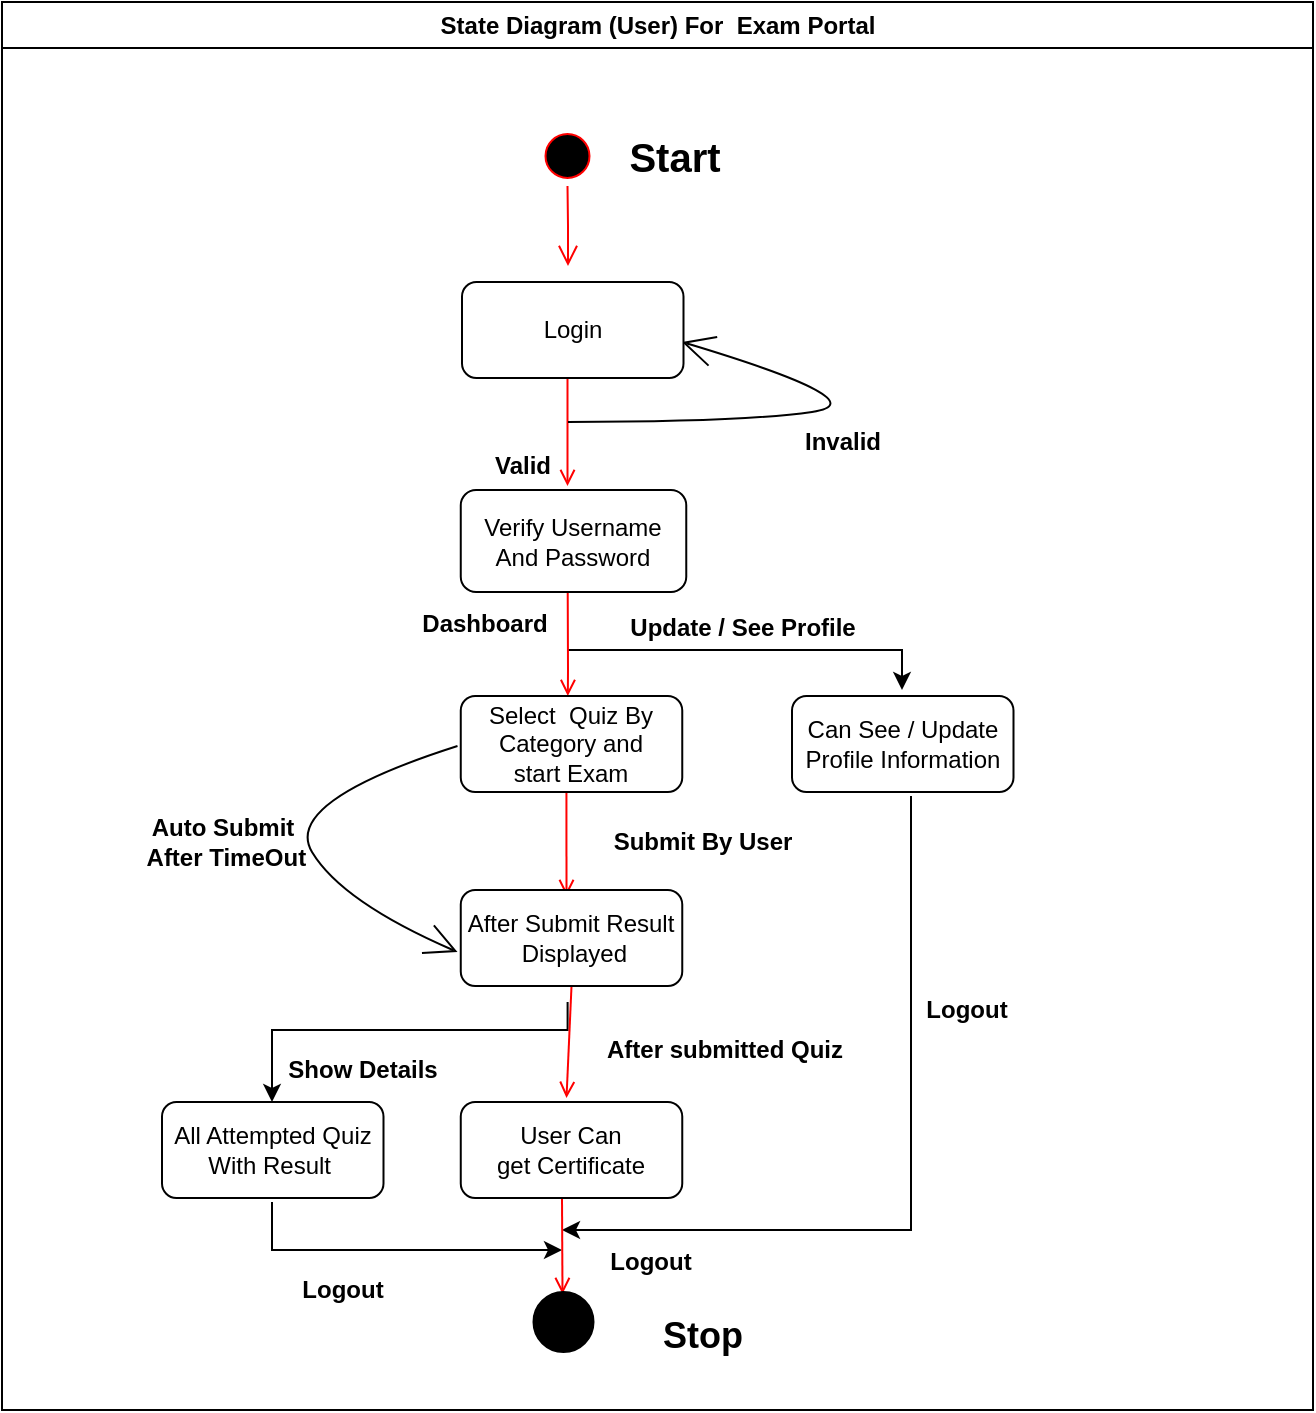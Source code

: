 <mxfile version="15.7.3" type="device" pages="2"><diagram name="Page-1" id="e7e014a7-5840-1c2e-5031-d8a46d1fe8dd"><mxGraphModel dx="1019" dy="530" grid="1" gridSize="10" guides="1" tooltips="1" connect="1" arrows="1" fold="1" page="1" pageScale="1" pageWidth="1169" pageHeight="826" background="none" math="0" shadow="0"><root><mxCell id="0"/><mxCell id="1" parent="0"/><mxCell id="KJ_H1f4evCkMjDE2qGUo-63" value="&lt;b&gt;&lt;font style=&quot;font-size: 18px&quot;&gt;Stop&lt;/font&gt;&lt;/b&gt;" style="text;html=1;align=center;verticalAlign=middle;resizable=0;points=[];autosize=1;strokeColor=none;fillColor=none;" parent="1" vertex="1"><mxGeometry x="510" y="663" width="60" height="20" as="geometry"/></mxCell><mxCell id="2xD-1GI4ZQdnRdPUkxDN-14" style="edgeStyle=orthogonalEdgeStyle;rounded=0;orthogonalLoop=1;jettySize=auto;html=1;exitX=0.5;exitY=1;exitDx=0;exitDy=0;" parent="1" edge="1"><mxGeometry relative="1" as="geometry"><mxPoint x="470" y="630" as="targetPoint"/><Array as="points"><mxPoint x="325" y="630"/></Array><mxPoint x="325" y="606" as="sourcePoint"/></mxGeometry></mxCell><mxCell id="2xD-1GI4ZQdnRdPUkxDN-15" value="&lt;b&gt;Logout&lt;/b&gt;" style="text;html=1;align=center;verticalAlign=middle;resizable=0;points=[];autosize=1;strokeColor=none;fillColor=none;" parent="1" vertex="1"><mxGeometry x="330" y="640" width="60" height="20" as="geometry"/></mxCell><mxCell id="2xD-1GI4ZQdnRdPUkxDN-16" value="&lt;b&gt;Show Details&lt;/b&gt;" style="text;html=1;align=center;verticalAlign=middle;resizable=0;points=[];autosize=1;strokeColor=none;fillColor=none;" parent="1" vertex="1"><mxGeometry x="325" y="530" width="90" height="20" as="geometry"/></mxCell><mxCell id="2xD-1GI4ZQdnRdPUkxDN-18" style="edgeStyle=orthogonalEdgeStyle;rounded=0;orthogonalLoop=1;jettySize=auto;html=1;" parent="1" edge="1"><mxGeometry relative="1" as="geometry"><mxPoint x="640" y="350" as="targetPoint"/><mxPoint x="473" y="330" as="sourcePoint"/><Array as="points"><mxPoint x="473" y="330"/><mxPoint x="640" y="330"/></Array></mxGeometry></mxCell><mxCell id="2xD-1GI4ZQdnRdPUkxDN-19" value="&lt;b&gt;Update / See Profile&lt;/b&gt;" style="text;html=1;align=center;verticalAlign=middle;resizable=0;points=[];autosize=1;strokeColor=none;fillColor=none;" parent="1" vertex="1"><mxGeometry x="495" y="309" width="130" height="20" as="geometry"/></mxCell><mxCell id="2xD-1GI4ZQdnRdPUkxDN-20" style="edgeStyle=orthogonalEdgeStyle;rounded=0;orthogonalLoop=1;jettySize=auto;html=1;exitX=0.5;exitY=1;exitDx=0;exitDy=0;" parent="1" edge="1"><mxGeometry relative="1" as="geometry"><mxPoint x="470" y="620" as="targetPoint"/><Array as="points"><mxPoint x="645" y="620"/></Array><mxPoint x="644.5" y="403" as="sourcePoint"/></mxGeometry></mxCell><mxCell id="2xD-1GI4ZQdnRdPUkxDN-21" value="&lt;b&gt;Logout&lt;/b&gt;" style="text;html=1;align=center;verticalAlign=middle;resizable=0;points=[];autosize=1;strokeColor=none;fillColor=none;" parent="1" vertex="1"><mxGeometry x="642" y="500" width="60" height="20" as="geometry"/></mxCell><mxCell id="2" value="State Diagram (User) For  Exam Portal" style="swimlane;whiteSpace=wrap" parent="1" vertex="1"><mxGeometry x="190" y="6" width="655.5" height="704" as="geometry"/></mxCell><mxCell id="5" value="" style="ellipse;shape=startState;fillColor=#000000;strokeColor=#ff0000;" parent="2" vertex="1"><mxGeometry x="267.75" y="62" width="30" height="30" as="geometry"/></mxCell><mxCell id="6" value="" style="edgeStyle=elbowEdgeStyle;elbow=horizontal;verticalAlign=bottom;endArrow=open;endSize=8;strokeColor=#FF0000;endFill=1;rounded=0" parent="2" source="5" edge="1"><mxGeometry x="267.75" y="62" as="geometry"><mxPoint x="283" y="132" as="targetPoint"/></mxGeometry></mxCell><mxCell id="9" value="" style="endArrow=open;strokeColor=#FF0000;endFill=1;rounded=0" parent="2" edge="1"><mxGeometry relative="1" as="geometry"><mxPoint x="282.75" y="182" as="sourcePoint"/><mxPoint x="282.75" y="242" as="targetPoint"/></mxGeometry></mxCell><mxCell id="11" value="" style="endArrow=open;strokeColor=#FF0000;endFill=1;rounded=0" parent="2" edge="1"><mxGeometry relative="1" as="geometry"><Array as="points"><mxPoint x="283" y="334"/></Array><mxPoint x="282.843" y="292" as="sourcePoint"/><mxPoint x="282.914" y="347" as="targetPoint"/></mxGeometry></mxCell><mxCell id="KJ_H1f4evCkMjDE2qGUo-41" value="&lt;b&gt;&lt;font style=&quot;font-size: 20px&quot;&gt;Start&lt;/font&gt;&lt;/b&gt;" style="text;html=1;align=center;verticalAlign=middle;resizable=0;points=[];autosize=1;strokeColor=none;fillColor=none;" parent="2" vertex="1"><mxGeometry x="305.5" y="67" width="60" height="20" as="geometry"/></mxCell><mxCell id="KJ_H1f4evCkMjDE2qGUo-45" style="edgeStyle=none;curved=1;rounded=0;orthogonalLoop=1;jettySize=auto;html=1;endArrow=open;startSize=14;endSize=14;sourcePerimeterSpacing=8;targetPerimeterSpacing=8;" parent="2" edge="1"><mxGeometry relative="1" as="geometry"><mxPoint x="340" y="170" as="targetPoint"/><mxPoint x="283" y="210" as="sourcePoint"/><Array as="points"><mxPoint x="370" y="210"/><mxPoint x="440" y="200"/></Array></mxGeometry></mxCell><mxCell id="KJ_H1f4evCkMjDE2qGUo-46" value="&lt;b&gt;Invalid&lt;/b&gt;" style="text;html=1;align=center;verticalAlign=middle;resizable=0;points=[];autosize=1;strokeColor=none;fillColor=none;" parent="2" vertex="1"><mxGeometry x="395" y="210" width="50" height="20" as="geometry"/></mxCell><mxCell id="KJ_H1f4evCkMjDE2qGUo-47" value="&lt;b&gt;Valid&lt;/b&gt;" style="text;html=1;align=center;verticalAlign=middle;resizable=0;points=[];autosize=1;strokeColor=none;fillColor=none;" parent="2" vertex="1"><mxGeometry x="240" y="222" width="40" height="20" as="geometry"/></mxCell><mxCell id="KJ_H1f4evCkMjDE2qGUo-48" value="" style="endArrow=open;strokeColor=#FF0000;endFill=1;rounded=0;exitX=0.477;exitY=0.979;exitDx=0;exitDy=0;exitPerimeter=0;" parent="2" source="PYSGoCCcf0xlkhy14dFM-15" edge="1"><mxGeometry relative="1" as="geometry"><mxPoint x="282" y="400" as="sourcePoint"/><mxPoint x="282.25" y="447" as="targetPoint"/></mxGeometry></mxCell><mxCell id="2xD-1GI4ZQdnRdPUkxDN-13" style="edgeStyle=orthogonalEdgeStyle;rounded=0;orthogonalLoop=1;jettySize=auto;html=1;entryX=0.5;entryY=0;entryDx=0;entryDy=0;" parent="2" edge="1"><mxGeometry relative="1" as="geometry"><Array as="points"><mxPoint x="283" y="514"/><mxPoint x="135" y="514"/></Array><mxPoint x="282.8" y="500" as="sourcePoint"/><mxPoint x="135" y="550" as="targetPoint"/></mxGeometry></mxCell><mxCell id="KJ_H1f4evCkMjDE2qGUo-50" value="&lt;b&gt;Dashboard&lt;/b&gt;" style="text;html=1;align=center;verticalAlign=middle;resizable=0;points=[];autosize=1;strokeColor=none;fillColor=none;" parent="2" vertex="1"><mxGeometry x="200.5" y="301" width="80" height="20" as="geometry"/></mxCell><mxCell id="KJ_H1f4evCkMjDE2qGUo-51" value="&lt;b&gt;Submit By User&lt;/b&gt;" style="text;html=1;align=center;verticalAlign=middle;resizable=0;points=[];autosize=1;strokeColor=none;fillColor=none;" parent="2" vertex="1"><mxGeometry x="299.5" y="410" width="100" height="20" as="geometry"/></mxCell><mxCell id="KJ_H1f4evCkMjDE2qGUo-52" style="edgeStyle=none;curved=1;rounded=0;orthogonalLoop=1;jettySize=auto;html=1;exitX=0;exitY=0.5;exitDx=0;exitDy=0;endArrow=open;startSize=14;endSize=14;sourcePerimeterSpacing=8;targetPerimeterSpacing=8;entryX=0;entryY=0.5;entryDx=0;entryDy=0;" parent="2" edge="1"><mxGeometry relative="1" as="geometry"><mxPoint x="227.75" y="475" as="targetPoint"/><Array as="points"><mxPoint x="140" y="400"/><mxPoint x="170" y="450"/></Array><mxPoint x="227.75" y="372" as="sourcePoint"/></mxGeometry></mxCell><mxCell id="KJ_H1f4evCkMjDE2qGUo-53" value="&lt;b&gt;Auto Submit&lt;br&gt;&amp;nbsp;After TimeOut&lt;/b&gt;" style="text;html=1;align=center;verticalAlign=middle;resizable=0;points=[];autosize=1;strokeColor=none;fillColor=none;" parent="2" vertex="1"><mxGeometry x="60" y="405" width="100" height="30" as="geometry"/></mxCell><mxCell id="KJ_H1f4evCkMjDE2qGUo-56" value="" style="endArrow=open;strokeColor=#FF0000;endFill=1;rounded=0;exitX=0.5;exitY=1;exitDx=0;exitDy=0;" parent="2" source="PYSGoCCcf0xlkhy14dFM-16" edge="1"><mxGeometry relative="1" as="geometry"><mxPoint x="282" y="500" as="sourcePoint"/><mxPoint x="282.25" y="548" as="targetPoint"/></mxGeometry></mxCell><mxCell id="KJ_H1f4evCkMjDE2qGUo-61" value="" style="endArrow=open;strokeColor=#FF0000;endFill=1;rounded=0" parent="2" edge="1"><mxGeometry relative="1" as="geometry"><mxPoint x="280" y="598" as="sourcePoint"/><mxPoint x="280.25" y="646" as="targetPoint"/></mxGeometry></mxCell><mxCell id="KJ_H1f4evCkMjDE2qGUo-62" value="" style="ellipse;whiteSpace=wrap;html=1;aspect=fixed;hachureGap=4;pointerEvents=0;fillColor=#000000;" parent="2" vertex="1"><mxGeometry x="265.75" y="645" width="30" height="30" as="geometry"/></mxCell><mxCell id="LcCGpXf-rVUdAznyzbCT-11" value="&lt;b&gt;Logout&lt;/b&gt;" style="text;html=1;align=center;verticalAlign=middle;resizable=0;points=[];autosize=1;strokeColor=none;fillColor=none;" parent="2" vertex="1"><mxGeometry x="293.75" y="620" width="60" height="20" as="geometry"/></mxCell><mxCell id="2xD-1GI4ZQdnRdPUkxDN-12" value="&lt;b&gt;After submitted Quiz&lt;/b&gt;" style="text;html=1;align=center;verticalAlign=middle;resizable=0;points=[];autosize=1;strokeColor=none;fillColor=none;" parent="2" vertex="1"><mxGeometry x="295.75" y="514" width="130" height="20" as="geometry"/></mxCell><mxCell id="PYSGoCCcf0xlkhy14dFM-12" value="Login" style="rounded=1;whiteSpace=wrap;html=1;" parent="2" vertex="1"><mxGeometry x="230" y="140" width="110.75" height="48" as="geometry"/></mxCell><mxCell id="PYSGoCCcf0xlkhy14dFM-13" value="Verify Username&lt;br style=&quot;padding: 0px ; margin: 0px&quot;&gt;And Password" style="rounded=1;whiteSpace=wrap;html=1;" parent="2" vertex="1"><mxGeometry x="229.38" y="244" width="112.75" height="51" as="geometry"/></mxCell><mxCell id="PYSGoCCcf0xlkhy14dFM-14" value="Can See / Update&#10;Profile Information" style="rounded=1;whiteSpace=wrap;html=1;" parent="2" vertex="1"><mxGeometry x="395" y="347" width="110.75" height="48" as="geometry"/></mxCell><mxCell id="PYSGoCCcf0xlkhy14dFM-15" value="&lt;div&gt;&lt;span style=&quot;font-size: 12px&quot;&gt;Select&amp;nbsp; Quiz By&lt;/span&gt;&lt;/div&gt;&lt;div&gt;&lt;span style=&quot;font-size: 12px&quot;&gt;Category and&lt;/span&gt;&lt;/div&gt;&lt;div&gt;&lt;span style=&quot;font-size: 12px&quot;&gt;start Exam&lt;/span&gt;&lt;/div&gt;" style="rounded=1;whiteSpace=wrap;html=1;" parent="2" vertex="1"><mxGeometry x="229.38" y="347" width="110.75" height="48" as="geometry"/></mxCell><mxCell id="PYSGoCCcf0xlkhy14dFM-16" value="After Submit Result&#10; Displayed" style="rounded=1;whiteSpace=wrap;html=1;" parent="2" vertex="1"><mxGeometry x="229.38" y="444" width="110.75" height="48" as="geometry"/></mxCell><mxCell id="PYSGoCCcf0xlkhy14dFM-17" value="&lt;div&gt;&lt;span style=&quot;font-size: 12px&quot;&gt;User Can&lt;/span&gt;&lt;/div&gt;&lt;div&gt;&lt;span style=&quot;font-size: 12px&quot;&gt;get Certificate&lt;/span&gt;&lt;/div&gt;" style="rounded=1;whiteSpace=wrap;html=1;" parent="2" vertex="1"><mxGeometry x="229.38" y="550" width="110.75" height="48" as="geometry"/></mxCell><mxCell id="PYSGoCCcf0xlkhy14dFM-18" value="&lt;div&gt;&lt;span style=&quot;font-size: 12px&quot;&gt;All Attempted Quiz&lt;/span&gt;&lt;/div&gt;&lt;div&gt;&lt;span style=&quot;font-size: 12px&quot;&gt;With Result&amp;nbsp;&lt;/span&gt;&lt;/div&gt;" style="rounded=1;whiteSpace=wrap;html=1;" parent="2" vertex="1"><mxGeometry x="80" y="550" width="110.75" height="48" as="geometry"/></mxCell></root></mxGraphModel></diagram><diagram id="tlS4_gZ2DXllQ3iRfE7z" name="Page-2"><mxGraphModel dx="1019" dy="530" grid="1" gridSize="10" guides="1" tooltips="1" connect="1" arrows="1" fold="1" page="1" pageScale="1" pageWidth="850" pageHeight="1100" math="0" shadow="0"><root><mxCell id="jWMdfPUShOUyftgOLSHu-0"/><mxCell id="jWMdfPUShOUyftgOLSHu-1" parent="jWMdfPUShOUyftgOLSHu-0"/><mxCell id="f7ny58bo_tF7JvOcNSbg-0" value="State Diagram (Admin) For  Exam Portal" style="swimlane;whiteSpace=wrap;startSize=23;" parent="jWMdfPUShOUyftgOLSHu-1" vertex="1"><mxGeometry x="120" y="41" width="535.5" height="786" as="geometry"/></mxCell><mxCell id="f7ny58bo_tF7JvOcNSbg-1" value="" style="ellipse;shape=startState;fillColor=#000000;strokeColor=#ff0000;" parent="f7ny58bo_tF7JvOcNSbg-0" vertex="1"><mxGeometry x="267.75" y="62" width="30" height="30" as="geometry"/></mxCell><mxCell id="f7ny58bo_tF7JvOcNSbg-2" value="" style="edgeStyle=elbowEdgeStyle;elbow=horizontal;verticalAlign=bottom;endArrow=open;endSize=8;strokeColor=#FF0000;endFill=1;rounded=0;exitX=0.5;exitY=1;exitDx=0;exitDy=0;" parent="f7ny58bo_tF7JvOcNSbg-0" source="f7ny58bo_tF7JvOcNSbg-1" edge="1"><mxGeometry x="267.75" y="62" as="geometry"><mxPoint x="283" y="132" as="targetPoint"/></mxGeometry></mxCell><mxCell id="0TczYovl3p_daTUFdAUw-1" style="edgeStyle=orthogonalEdgeStyle;rounded=0;orthogonalLoop=1;jettySize=auto;html=1;entryX=0.5;entryY=0;entryDx=0;entryDy=0;" parent="f7ny58bo_tF7JvOcNSbg-0" edge="1"><mxGeometry relative="1" as="geometry"><mxPoint x="283" y="309" as="sourcePoint"/><Array as="points"><mxPoint x="228" y="309"/><mxPoint x="135" y="309"/></Array><mxPoint x="135" y="347" as="targetPoint"/></mxGeometry></mxCell><mxCell id="f7ny58bo_tF7JvOcNSbg-5" value="" style="endArrow=open;strokeColor=#FF0000;endFill=1;rounded=0" parent="f7ny58bo_tF7JvOcNSbg-0" edge="1"><mxGeometry relative="1" as="geometry"><mxPoint x="282.75" y="182" as="sourcePoint"/><mxPoint x="282.75" y="242" as="targetPoint"/></mxGeometry></mxCell><mxCell id="f7ny58bo_tF7JvOcNSbg-7" value="" style="endArrow=open;strokeColor=#FF0000;endFill=1;rounded=0" parent="f7ny58bo_tF7JvOcNSbg-0" edge="1"><mxGeometry relative="1" as="geometry"><mxPoint x="282.75" y="292" as="sourcePoint"/><mxPoint x="282.75" y="347" as="targetPoint"/></mxGeometry></mxCell><mxCell id="f7ny58bo_tF7JvOcNSbg-8" value="&lt;b&gt;&lt;font style=&quot;font-size: 20px&quot;&gt;Start&lt;/font&gt;&lt;/b&gt;" style="text;html=1;align=center;verticalAlign=middle;resizable=0;points=[];autosize=1;strokeColor=none;fillColor=none;" parent="f7ny58bo_tF7JvOcNSbg-0" vertex="1"><mxGeometry x="305.5" y="67" width="60" height="20" as="geometry"/></mxCell><mxCell id="f7ny58bo_tF7JvOcNSbg-9" style="edgeStyle=none;curved=1;rounded=0;orthogonalLoop=1;jettySize=auto;html=1;endArrow=open;startSize=14;endSize=14;sourcePerimeterSpacing=8;targetPerimeterSpacing=8;" parent="f7ny58bo_tF7JvOcNSbg-0" edge="1"><mxGeometry relative="1" as="geometry"><mxPoint x="340" y="170" as="targetPoint"/><mxPoint x="283" y="210" as="sourcePoint"/><Array as="points"><mxPoint x="370" y="210"/><mxPoint x="440" y="200"/></Array></mxGeometry></mxCell><mxCell id="f7ny58bo_tF7JvOcNSbg-10" value="&lt;b&gt;Invalid&lt;/b&gt;" style="text;html=1;align=center;verticalAlign=middle;resizable=0;points=[];autosize=1;strokeColor=none;fillColor=none;" parent="f7ny58bo_tF7JvOcNSbg-0" vertex="1"><mxGeometry x="395" y="210" width="50" height="20" as="geometry"/></mxCell><mxCell id="f7ny58bo_tF7JvOcNSbg-11" value="&lt;b&gt;Valid&lt;/b&gt;" style="text;html=1;align=center;verticalAlign=middle;resizable=0;points=[];autosize=1;strokeColor=none;fillColor=none;" parent="f7ny58bo_tF7JvOcNSbg-0" vertex="1"><mxGeometry x="240" y="222" width="40" height="20" as="geometry"/></mxCell><mxCell id="f7ny58bo_tF7JvOcNSbg-12" value="" style="endArrow=open;strokeColor=#FF0000;endFill=1;rounded=0" parent="f7ny58bo_tF7JvOcNSbg-0" edge="1"><mxGeometry relative="1" as="geometry"><mxPoint x="282" y="400" as="sourcePoint"/><mxPoint x="282.25" y="447" as="targetPoint"/></mxGeometry></mxCell><mxCell id="f7ny58bo_tF7JvOcNSbg-14" value="&lt;b&gt;Dashboard&lt;/b&gt;" style="text;html=1;align=center;verticalAlign=middle;resizable=0;points=[];autosize=1;strokeColor=none;fillColor=none;" parent="f7ny58bo_tF7JvOcNSbg-0" vertex="1"><mxGeometry x="285.5" y="310" width="80" height="20" as="geometry"/></mxCell><mxCell id="f7ny58bo_tF7JvOcNSbg-15" value="&lt;b&gt;after addming&lt;/b&gt;" style="text;html=1;align=center;verticalAlign=middle;resizable=0;points=[];autosize=1;strokeColor=none;fillColor=none;" parent="f7ny58bo_tF7JvOcNSbg-0" vertex="1"><mxGeometry x="304.5" y="410" width="90" height="20" as="geometry"/></mxCell><mxCell id="f7ny58bo_tF7JvOcNSbg-18" value="" style="endArrow=open;strokeColor=#FF0000;endFill=1;rounded=0" parent="f7ny58bo_tF7JvOcNSbg-0" edge="1"><mxGeometry relative="1" as="geometry"><mxPoint x="282" y="500" as="sourcePoint"/><mxPoint x="282.25" y="548" as="targetPoint"/></mxGeometry></mxCell><mxCell id="f7ny58bo_tF7JvOcNSbg-20" value="" style="endArrow=open;strokeColor=#FF0000;endFill=1;rounded=0" parent="f7ny58bo_tF7JvOcNSbg-0" edge="1"><mxGeometry relative="1" as="geometry"><mxPoint x="280" y="598" as="sourcePoint"/><mxPoint x="280.25" y="646" as="targetPoint"/></mxGeometry></mxCell><mxCell id="f7ny58bo_tF7JvOcNSbg-21" value="" style="ellipse;whiteSpace=wrap;html=1;aspect=fixed;hachureGap=4;pointerEvents=0;fillColor=#000000;" parent="f7ny58bo_tF7JvOcNSbg-0" vertex="1"><mxGeometry x="265.5" y="736" width="30" height="30" as="geometry"/></mxCell><mxCell id="6fea5-K-pNL4i17cqJSj-4" value="&lt;b&gt;&lt;font style=&quot;font-size: 14px&quot;&gt;Stop&lt;/font&gt;&lt;/b&gt;" style="text;html=1;align=center;verticalAlign=middle;resizable=0;points=[];autosize=1;strokeColor=none;fillColor=none;" parent="f7ny58bo_tF7JvOcNSbg-0" vertex="1"><mxGeometry x="297.75" y="740" width="50" height="20" as="geometry"/></mxCell><mxCell id="6fea5-K-pNL4i17cqJSj-6" value="" style="endArrow=open;strokeColor=#FF0000;endFill=1;rounded=0" parent="f7ny58bo_tF7JvOcNSbg-0" edge="1"><mxGeometry relative="1" as="geometry"><mxPoint x="280" y="694" as="sourcePoint"/><mxPoint x="280" y="730" as="targetPoint"/></mxGeometry></mxCell><mxCell id="yWU-vUoOrXb0jEwzcQrz-0" value="&lt;span&gt;Verify Username&lt;/span&gt;&lt;br style=&quot;padding: 0px ; margin: 0px&quot;&gt;&lt;span&gt;And Password&lt;/span&gt;" style="rounded=1;whiteSpace=wrap;html=1;" vertex="1" parent="f7ny58bo_tF7JvOcNSbg-0"><mxGeometry x="220.5" y="242" width="120" height="51" as="geometry"/></mxCell><mxCell id="yWU-vUoOrXb0jEwzcQrz-1" value="Login" style="rounded=1;whiteSpace=wrap;html=1;" vertex="1" parent="f7ny58bo_tF7JvOcNSbg-0"><mxGeometry x="222.75" y="129" width="120" height="50" as="geometry"/></mxCell><mxCell id="yWU-vUoOrXb0jEwzcQrz-3" value="&lt;div&gt;&lt;span style=&quot;font-size: 12px&quot;&gt;See / Update&amp;nbsp;&lt;/span&gt;&lt;/div&gt;&lt;div&gt;&lt;span style=&quot;font-size: 12px&quot;&gt;Profile Information&lt;/span&gt;&lt;/div&gt;" style="rounded=1;whiteSpace=wrap;html=1;" vertex="1" parent="f7ny58bo_tF7JvOcNSbg-0"><mxGeometry x="80" y="347" width="120" height="51" as="geometry"/></mxCell><mxCell id="yWU-vUoOrXb0jEwzcQrz-4" value="&lt;div&gt;&lt;span style=&quot;font-size: 12px&quot;&gt;Add Quiz,Question,&lt;/span&gt;&lt;/div&gt;&lt;div&gt;&lt;span style=&quot;font-size: 12px&quot;&gt;Category&lt;/span&gt;&lt;/div&gt;" style="rounded=1;whiteSpace=wrap;html=1;" vertex="1" parent="f7ny58bo_tF7JvOcNSbg-0"><mxGeometry x="220" y="347" width="120" height="51" as="geometry"/></mxCell><mxCell id="yWU-vUoOrXb0jEwzcQrz-5" value="&lt;div&gt;&lt;span style=&quot;font-size: 12px&quot;&gt;Edit Quiz,Question,&lt;/span&gt;&lt;/div&gt;&lt;div&gt;&lt;span style=&quot;font-size: 12px&quot;&gt;Category&lt;/span&gt;&lt;/div&gt;" style="rounded=1;whiteSpace=wrap;html=1;" vertex="1" parent="f7ny58bo_tF7JvOcNSbg-0"><mxGeometry x="222.75" y="449" width="120" height="51" as="geometry"/></mxCell><mxCell id="yWU-vUoOrXb0jEwzcQrz-6" value="&lt;div&gt;&lt;span style=&quot;font-size: 12px&quot;&gt;Delete Quiz,Question,&lt;/span&gt;&lt;/div&gt;&lt;div&gt;&lt;span style=&quot;font-size: 12px&quot;&gt;Category&lt;/span&gt;&lt;/div&gt;" style="rounded=1;whiteSpace=wrap;html=1;" vertex="1" parent="f7ny58bo_tF7JvOcNSbg-0"><mxGeometry x="222.75" y="549" width="120" height="51" as="geometry"/></mxCell><mxCell id="yWU-vUoOrXb0jEwzcQrz-7" value="&lt;div&gt;&lt;span style=&quot;font-size: 12px&quot;&gt;Can See&amp;nbsp; Result Of&amp;nbsp;&lt;/span&gt;&lt;/div&gt;&lt;div&gt;&lt;span style=&quot;font-size: 12px&quot;&gt;All User and Edit them&lt;/span&gt;&lt;/div&gt;" style="rounded=1;whiteSpace=wrap;html=1;" vertex="1" parent="f7ny58bo_tF7JvOcNSbg-0"><mxGeometry x="222.75" y="649" width="120" height="51" as="geometry"/></mxCell><mxCell id="4UA3WSfZ0YPSzwl1-_7S-0" value="&lt;b&gt;Logout&lt;/b&gt;" style="text;html=1;align=center;verticalAlign=middle;resizable=0;points=[];autosize=1;strokeColor=none;fillColor=none;" parent="jWMdfPUShOUyftgOLSHu-1" vertex="1"><mxGeometry x="410" y="739" width="60" height="20" as="geometry"/></mxCell><mxCell id="0TczYovl3p_daTUFdAUw-2" value="&lt;b&gt;View Profile&lt;/b&gt;" style="text;html=1;align=center;verticalAlign=middle;resizable=0;points=[];autosize=1;strokeColor=none;fillColor=none;" parent="jWMdfPUShOUyftgOLSHu-1" vertex="1"><mxGeometry x="250" y="323" width="80" height="20" as="geometry"/></mxCell><mxCell id="0TczYovl3p_daTUFdAUw-3" style="edgeStyle=orthogonalEdgeStyle;rounded=0;orthogonalLoop=1;jettySize=auto;html=1;exitX=0.5;exitY=1;exitDx=0;exitDy=0;" parent="jWMdfPUShOUyftgOLSHu-1" edge="1"><mxGeometry relative="1" as="geometry"><mxPoint x="400" y="750" as="targetPoint"/><Array as="points"><mxPoint x="255" y="750"/><mxPoint x="400" y="750"/></Array><mxPoint x="255" y="441" as="sourcePoint"/></mxGeometry></mxCell><mxCell id="0TczYovl3p_daTUFdAUw-4" value="&lt;b&gt;Logout&lt;/b&gt;" style="text;html=1;align=center;verticalAlign=middle;resizable=0;points=[];autosize=1;strokeColor=none;fillColor=none;" parent="jWMdfPUShOUyftgOLSHu-1" vertex="1"><mxGeometry x="180" y="510" width="60" height="20" as="geometry"/></mxCell></root></mxGraphModel></diagram></mxfile>